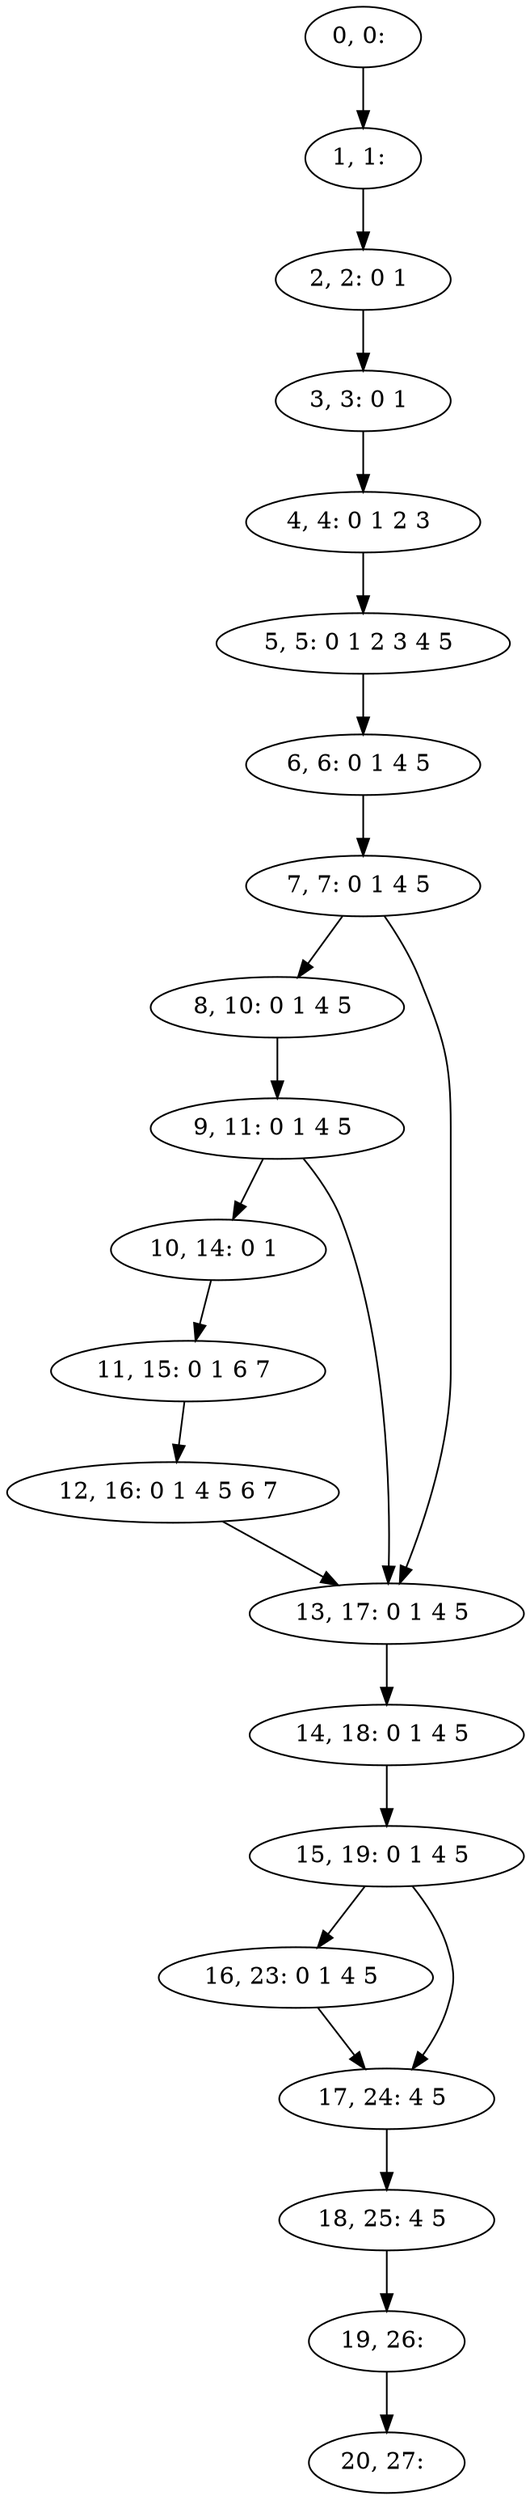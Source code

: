 digraph G {
0[label="0, 0: "];
1[label="1, 1: "];
2[label="2, 2: 0 1 "];
3[label="3, 3: 0 1 "];
4[label="4, 4: 0 1 2 3 "];
5[label="5, 5: 0 1 2 3 4 5 "];
6[label="6, 6: 0 1 4 5 "];
7[label="7, 7: 0 1 4 5 "];
8[label="8, 10: 0 1 4 5 "];
9[label="9, 11: 0 1 4 5 "];
10[label="10, 14: 0 1 "];
11[label="11, 15: 0 1 6 7 "];
12[label="12, 16: 0 1 4 5 6 7 "];
13[label="13, 17: 0 1 4 5 "];
14[label="14, 18: 0 1 4 5 "];
15[label="15, 19: 0 1 4 5 "];
16[label="16, 23: 0 1 4 5 "];
17[label="17, 24: 4 5 "];
18[label="18, 25: 4 5 "];
19[label="19, 26: "];
20[label="20, 27: "];
0->1 ;
1->2 ;
2->3 ;
3->4 ;
4->5 ;
5->6 ;
6->7 ;
7->8 ;
7->13 ;
8->9 ;
9->10 ;
9->13 ;
10->11 ;
11->12 ;
12->13 ;
13->14 ;
14->15 ;
15->16 ;
15->17 ;
16->17 ;
17->18 ;
18->19 ;
19->20 ;
}
